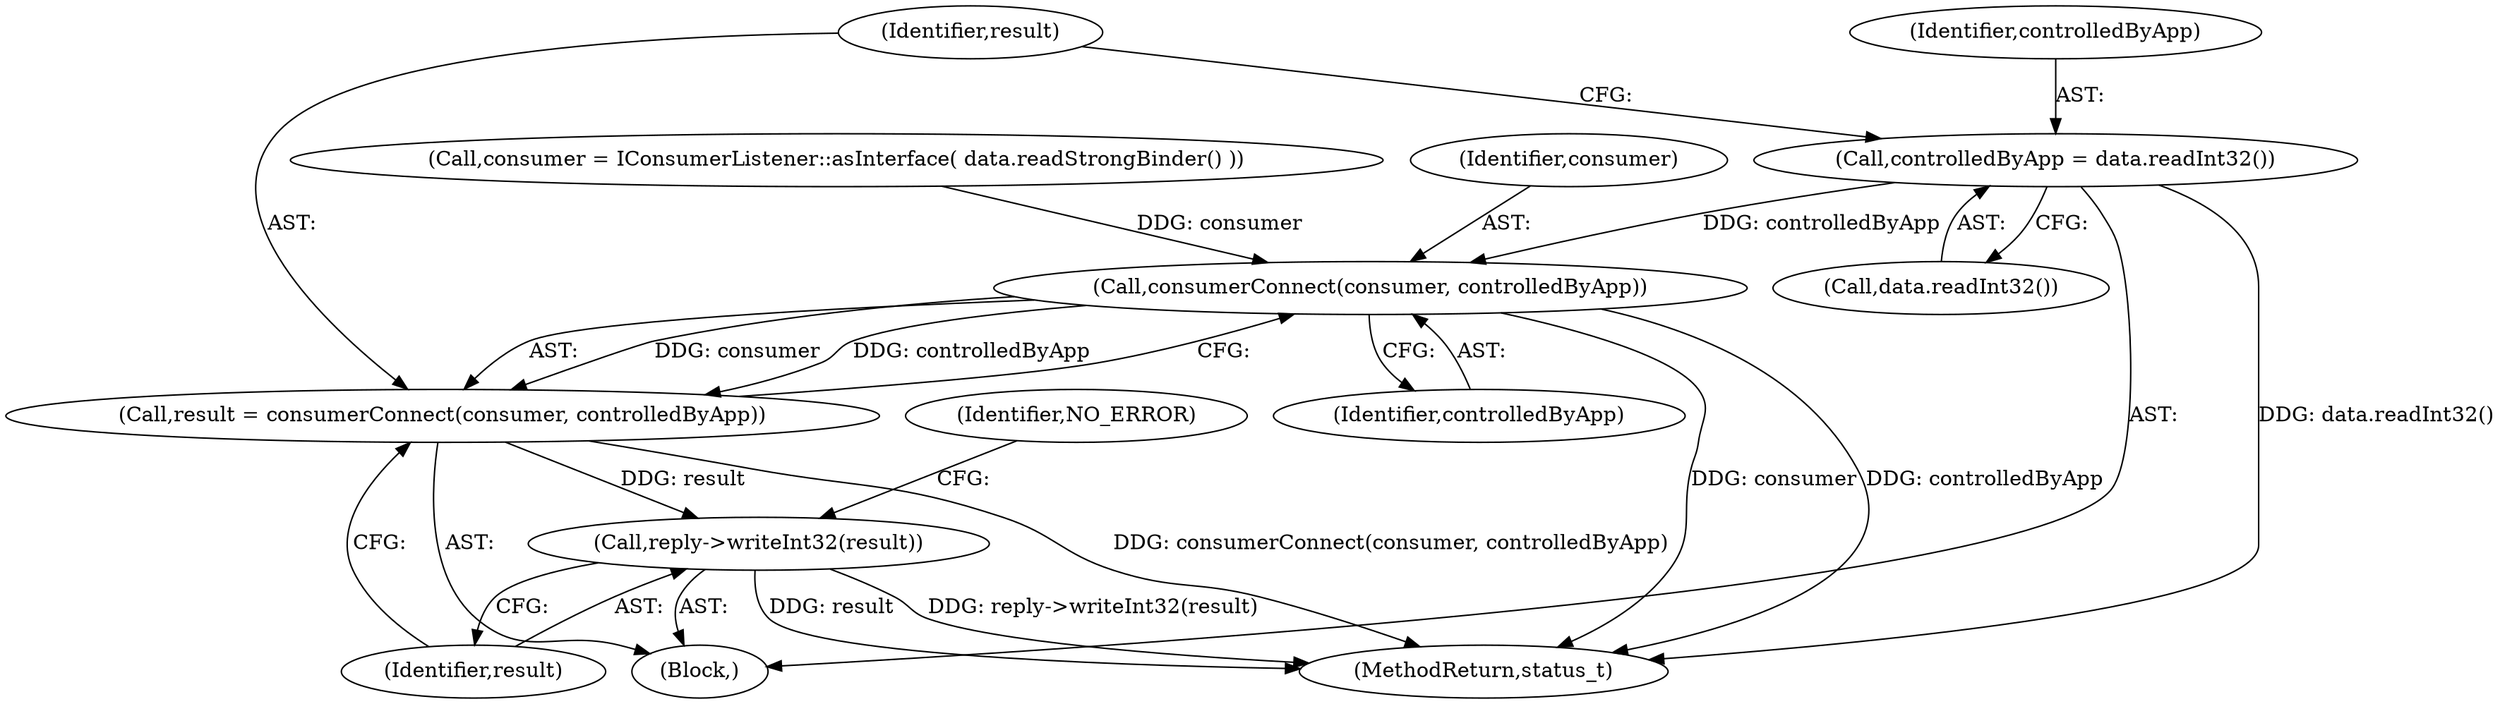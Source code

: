 digraph "0_Android_a30d7d90c4f718e46fb41a99b3d52800e1011b73@API" {
"1000252" [label="(Call,controlledByApp = data.readInt32())"];
"1000258" [label="(Call,consumerConnect(consumer, controlledByApp))"];
"1000256" [label="(Call,result = consumerConnect(consumer, controlledByApp))"];
"1000261" [label="(Call,reply->writeInt32(result))"];
"1000257" [label="(Identifier,result)"];
"1000241" [label="(Block,)"];
"1000253" [label="(Identifier,controlledByApp)"];
"1000258" [label="(Call,consumerConnect(consumer, controlledByApp))"];
"1000256" [label="(Call,result = consumerConnect(consumer, controlledByApp))"];
"1000252" [label="(Call,controlledByApp = data.readInt32())"];
"1000247" [label="(Call,consumer = IConsumerListener::asInterface( data.readStrongBinder() ))"];
"1000264" [label="(Identifier,NO_ERROR)"];
"1000515" [label="(MethodReturn,status_t)"];
"1000262" [label="(Identifier,result)"];
"1000259" [label="(Identifier,consumer)"];
"1000260" [label="(Identifier,controlledByApp)"];
"1000261" [label="(Call,reply->writeInt32(result))"];
"1000254" [label="(Call,data.readInt32())"];
"1000252" -> "1000241"  [label="AST: "];
"1000252" -> "1000254"  [label="CFG: "];
"1000253" -> "1000252"  [label="AST: "];
"1000254" -> "1000252"  [label="AST: "];
"1000257" -> "1000252"  [label="CFG: "];
"1000252" -> "1000515"  [label="DDG: data.readInt32()"];
"1000252" -> "1000258"  [label="DDG: controlledByApp"];
"1000258" -> "1000256"  [label="AST: "];
"1000258" -> "1000260"  [label="CFG: "];
"1000259" -> "1000258"  [label="AST: "];
"1000260" -> "1000258"  [label="AST: "];
"1000256" -> "1000258"  [label="CFG: "];
"1000258" -> "1000515"  [label="DDG: consumer"];
"1000258" -> "1000515"  [label="DDG: controlledByApp"];
"1000258" -> "1000256"  [label="DDG: consumer"];
"1000258" -> "1000256"  [label="DDG: controlledByApp"];
"1000247" -> "1000258"  [label="DDG: consumer"];
"1000256" -> "1000241"  [label="AST: "];
"1000257" -> "1000256"  [label="AST: "];
"1000262" -> "1000256"  [label="CFG: "];
"1000256" -> "1000515"  [label="DDG: consumerConnect(consumer, controlledByApp)"];
"1000256" -> "1000261"  [label="DDG: result"];
"1000261" -> "1000241"  [label="AST: "];
"1000261" -> "1000262"  [label="CFG: "];
"1000262" -> "1000261"  [label="AST: "];
"1000264" -> "1000261"  [label="CFG: "];
"1000261" -> "1000515"  [label="DDG: result"];
"1000261" -> "1000515"  [label="DDG: reply->writeInt32(result)"];
}
